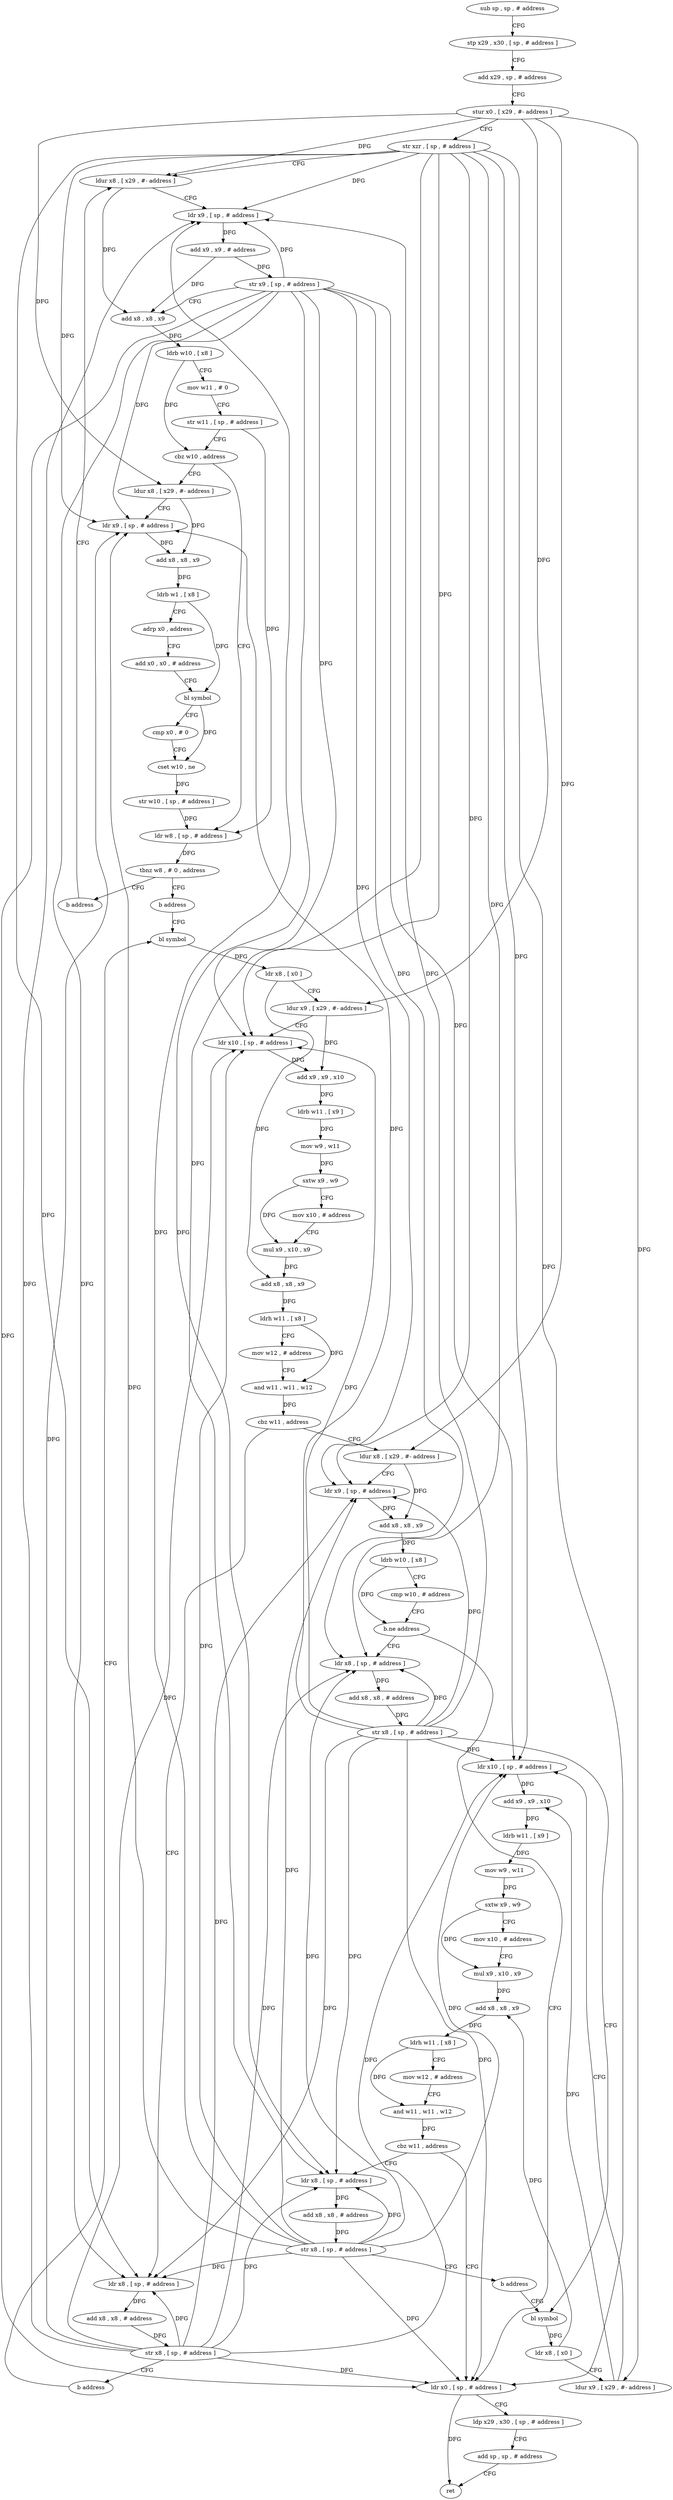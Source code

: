 digraph "func" {
"4256932" [label = "sub sp , sp , # address" ]
"4256936" [label = "stp x29 , x30 , [ sp , # address ]" ]
"4256940" [label = "add x29 , sp , # address" ]
"4256944" [label = "stur x0 , [ x29 , #- address ]" ]
"4256948" [label = "str xzr , [ sp , # address ]" ]
"4256952" [label = "ldur x8 , [ x29 , #- address ]" ]
"4257028" [label = "ldr w8 , [ sp , # address ]" ]
"4257032" [label = "tbnz w8 , # 0 , address" ]
"4257040" [label = "b address" ]
"4257036" [label = "b address" ]
"4256988" [label = "ldur x8 , [ x29 , #- address ]" ]
"4256992" [label = "ldr x9 , [ sp , # address ]" ]
"4256996" [label = "add x8 , x8 , x9" ]
"4257000" [label = "ldrb w1 , [ x8 ]" ]
"4257004" [label = "adrp x0 , address" ]
"4257008" [label = "add x0 , x0 , # address" ]
"4257012" [label = "bl symbol" ]
"4257016" [label = "cmp x0 , # 0" ]
"4257020" [label = "cset w10 , ne" ]
"4257024" [label = "str w10 , [ sp , # address ]" ]
"4257044" [label = "bl symbol" ]
"4256956" [label = "ldr x9 , [ sp , # address ]" ]
"4256960" [label = "add x9 , x9 , # address" ]
"4256964" [label = "str x9 , [ sp , # address ]" ]
"4256968" [label = "add x8 , x8 , x9" ]
"4256972" [label = "ldrb w10 , [ x8 ]" ]
"4256976" [label = "mov w11 , # 0" ]
"4256980" [label = "str w11 , [ sp , # address ]" ]
"4256984" [label = "cbz w10 , address" ]
"4257048" [label = "ldr x8 , [ x0 ]" ]
"4257052" [label = "ldur x9 , [ x29 , #- address ]" ]
"4257056" [label = "ldr x10 , [ sp , # address ]" ]
"4257060" [label = "add x9 , x9 , x10" ]
"4257064" [label = "ldrb w11 , [ x9 ]" ]
"4257068" [label = "mov w9 , w11" ]
"4257072" [label = "sxtw x9 , w9" ]
"4257076" [label = "mov x10 , # address" ]
"4257080" [label = "mul x9 , x10 , x9" ]
"4257084" [label = "add x8 , x8 , x9" ]
"4257088" [label = "ldrh w11 , [ x8 ]" ]
"4257092" [label = "mov w12 , # address" ]
"4257096" [label = "and w11 , w11 , w12" ]
"4257100" [label = "cbz w11 , address" ]
"4257120" [label = "ldur x8 , [ x29 , #- address ]" ]
"4257104" [label = "ldr x8 , [ sp , # address ]" ]
"4257124" [label = "ldr x9 , [ sp , # address ]" ]
"4257128" [label = "add x8 , x8 , x9" ]
"4257132" [label = "ldrb w10 , [ x8 ]" ]
"4257136" [label = "cmp w10 , # address" ]
"4257140" [label = "b.ne address" ]
"4257232" [label = "ldr x0 , [ sp , # address ]" ]
"4257144" [label = "ldr x8 , [ sp , # address ]" ]
"4257108" [label = "add x8 , x8 , # address" ]
"4257112" [label = "str x8 , [ sp , # address ]" ]
"4257116" [label = "b address" ]
"4257236" [label = "ldp x29 , x30 , [ sp , # address ]" ]
"4257240" [label = "add sp , sp , # address" ]
"4257244" [label = "ret" ]
"4257148" [label = "add x8 , x8 , # address" ]
"4257152" [label = "str x8 , [ sp , # address ]" ]
"4257156" [label = "bl symbol" ]
"4257216" [label = "ldr x8 , [ sp , # address ]" ]
"4257220" [label = "add x8 , x8 , # address" ]
"4257224" [label = "str x8 , [ sp , # address ]" ]
"4257228" [label = "b address" ]
"4257160" [label = "ldr x8 , [ x0 ]" ]
"4257164" [label = "ldur x9 , [ x29 , #- address ]" ]
"4257168" [label = "ldr x10 , [ sp , # address ]" ]
"4257172" [label = "add x9 , x9 , x10" ]
"4257176" [label = "ldrb w11 , [ x9 ]" ]
"4257180" [label = "mov w9 , w11" ]
"4257184" [label = "sxtw x9 , w9" ]
"4257188" [label = "mov x10 , # address" ]
"4257192" [label = "mul x9 , x10 , x9" ]
"4257196" [label = "add x8 , x8 , x9" ]
"4257200" [label = "ldrh w11 , [ x8 ]" ]
"4257204" [label = "mov w12 , # address" ]
"4257208" [label = "and w11 , w11 , w12" ]
"4257212" [label = "cbz w11 , address" ]
"4256932" -> "4256936" [ label = "CFG" ]
"4256936" -> "4256940" [ label = "CFG" ]
"4256940" -> "4256944" [ label = "CFG" ]
"4256944" -> "4256948" [ label = "CFG" ]
"4256944" -> "4256952" [ label = "DFG" ]
"4256944" -> "4256988" [ label = "DFG" ]
"4256944" -> "4257052" [ label = "DFG" ]
"4256944" -> "4257120" [ label = "DFG" ]
"4256944" -> "4257164" [ label = "DFG" ]
"4256948" -> "4256952" [ label = "CFG" ]
"4256948" -> "4256956" [ label = "DFG" ]
"4256948" -> "4256992" [ label = "DFG" ]
"4256948" -> "4257056" [ label = "DFG" ]
"4256948" -> "4257124" [ label = "DFG" ]
"4256948" -> "4257104" [ label = "DFG" ]
"4256948" -> "4257232" [ label = "DFG" ]
"4256948" -> "4257144" [ label = "DFG" ]
"4256948" -> "4257168" [ label = "DFG" ]
"4256948" -> "4257216" [ label = "DFG" ]
"4256952" -> "4256956" [ label = "CFG" ]
"4256952" -> "4256968" [ label = "DFG" ]
"4257028" -> "4257032" [ label = "DFG" ]
"4257032" -> "4257040" [ label = "CFG" ]
"4257032" -> "4257036" [ label = "CFG" ]
"4257040" -> "4256952" [ label = "CFG" ]
"4257036" -> "4257044" [ label = "CFG" ]
"4256988" -> "4256992" [ label = "CFG" ]
"4256988" -> "4256996" [ label = "DFG" ]
"4256992" -> "4256996" [ label = "DFG" ]
"4256996" -> "4257000" [ label = "DFG" ]
"4257000" -> "4257004" [ label = "CFG" ]
"4257000" -> "4257012" [ label = "DFG" ]
"4257004" -> "4257008" [ label = "CFG" ]
"4257008" -> "4257012" [ label = "CFG" ]
"4257012" -> "4257016" [ label = "CFG" ]
"4257012" -> "4257020" [ label = "DFG" ]
"4257016" -> "4257020" [ label = "CFG" ]
"4257020" -> "4257024" [ label = "DFG" ]
"4257024" -> "4257028" [ label = "DFG" ]
"4257044" -> "4257048" [ label = "DFG" ]
"4256956" -> "4256960" [ label = "DFG" ]
"4256960" -> "4256964" [ label = "DFG" ]
"4256960" -> "4256968" [ label = "DFG" ]
"4256964" -> "4256968" [ label = "CFG" ]
"4256964" -> "4256956" [ label = "DFG" ]
"4256964" -> "4256992" [ label = "DFG" ]
"4256964" -> "4257056" [ label = "DFG" ]
"4256964" -> "4257124" [ label = "DFG" ]
"4256964" -> "4257104" [ label = "DFG" ]
"4256964" -> "4257232" [ label = "DFG" ]
"4256964" -> "4257144" [ label = "DFG" ]
"4256964" -> "4257168" [ label = "DFG" ]
"4256964" -> "4257216" [ label = "DFG" ]
"4256968" -> "4256972" [ label = "DFG" ]
"4256972" -> "4256976" [ label = "CFG" ]
"4256972" -> "4256984" [ label = "DFG" ]
"4256976" -> "4256980" [ label = "CFG" ]
"4256980" -> "4256984" [ label = "CFG" ]
"4256980" -> "4257028" [ label = "DFG" ]
"4256984" -> "4257028" [ label = "CFG" ]
"4256984" -> "4256988" [ label = "CFG" ]
"4257048" -> "4257052" [ label = "CFG" ]
"4257048" -> "4257084" [ label = "DFG" ]
"4257052" -> "4257056" [ label = "CFG" ]
"4257052" -> "4257060" [ label = "DFG" ]
"4257056" -> "4257060" [ label = "DFG" ]
"4257060" -> "4257064" [ label = "DFG" ]
"4257064" -> "4257068" [ label = "DFG" ]
"4257068" -> "4257072" [ label = "DFG" ]
"4257072" -> "4257076" [ label = "CFG" ]
"4257072" -> "4257080" [ label = "DFG" ]
"4257076" -> "4257080" [ label = "CFG" ]
"4257080" -> "4257084" [ label = "DFG" ]
"4257084" -> "4257088" [ label = "DFG" ]
"4257088" -> "4257092" [ label = "CFG" ]
"4257088" -> "4257096" [ label = "DFG" ]
"4257092" -> "4257096" [ label = "CFG" ]
"4257096" -> "4257100" [ label = "DFG" ]
"4257100" -> "4257120" [ label = "CFG" ]
"4257100" -> "4257104" [ label = "CFG" ]
"4257120" -> "4257124" [ label = "CFG" ]
"4257120" -> "4257128" [ label = "DFG" ]
"4257104" -> "4257108" [ label = "DFG" ]
"4257124" -> "4257128" [ label = "DFG" ]
"4257128" -> "4257132" [ label = "DFG" ]
"4257132" -> "4257136" [ label = "CFG" ]
"4257132" -> "4257140" [ label = "DFG" ]
"4257136" -> "4257140" [ label = "CFG" ]
"4257140" -> "4257232" [ label = "CFG" ]
"4257140" -> "4257144" [ label = "CFG" ]
"4257232" -> "4257236" [ label = "CFG" ]
"4257232" -> "4257244" [ label = "DFG" ]
"4257144" -> "4257148" [ label = "DFG" ]
"4257108" -> "4257112" [ label = "DFG" ]
"4257112" -> "4257116" [ label = "CFG" ]
"4257112" -> "4256956" [ label = "DFG" ]
"4257112" -> "4256992" [ label = "DFG" ]
"4257112" -> "4257056" [ label = "DFG" ]
"4257112" -> "4257124" [ label = "DFG" ]
"4257112" -> "4257104" [ label = "DFG" ]
"4257112" -> "4257232" [ label = "DFG" ]
"4257112" -> "4257144" [ label = "DFG" ]
"4257112" -> "4257168" [ label = "DFG" ]
"4257112" -> "4257216" [ label = "DFG" ]
"4257116" -> "4257044" [ label = "CFG" ]
"4257236" -> "4257240" [ label = "CFG" ]
"4257240" -> "4257244" [ label = "CFG" ]
"4257148" -> "4257152" [ label = "DFG" ]
"4257152" -> "4257156" [ label = "CFG" ]
"4257152" -> "4256956" [ label = "DFG" ]
"4257152" -> "4256992" [ label = "DFG" ]
"4257152" -> "4257056" [ label = "DFG" ]
"4257152" -> "4257124" [ label = "DFG" ]
"4257152" -> "4257104" [ label = "DFG" ]
"4257152" -> "4257232" [ label = "DFG" ]
"4257152" -> "4257144" [ label = "DFG" ]
"4257152" -> "4257168" [ label = "DFG" ]
"4257152" -> "4257216" [ label = "DFG" ]
"4257156" -> "4257160" [ label = "DFG" ]
"4257216" -> "4257220" [ label = "DFG" ]
"4257220" -> "4257224" [ label = "DFG" ]
"4257224" -> "4257228" [ label = "CFG" ]
"4257224" -> "4256956" [ label = "DFG" ]
"4257224" -> "4256992" [ label = "DFG" ]
"4257224" -> "4257056" [ label = "DFG" ]
"4257224" -> "4257124" [ label = "DFG" ]
"4257224" -> "4257104" [ label = "DFG" ]
"4257224" -> "4257232" [ label = "DFG" ]
"4257224" -> "4257144" [ label = "DFG" ]
"4257224" -> "4257168" [ label = "DFG" ]
"4257224" -> "4257216" [ label = "DFG" ]
"4257228" -> "4257156" [ label = "CFG" ]
"4257160" -> "4257164" [ label = "CFG" ]
"4257160" -> "4257196" [ label = "DFG" ]
"4257164" -> "4257168" [ label = "CFG" ]
"4257164" -> "4257172" [ label = "DFG" ]
"4257168" -> "4257172" [ label = "DFG" ]
"4257172" -> "4257176" [ label = "DFG" ]
"4257176" -> "4257180" [ label = "DFG" ]
"4257180" -> "4257184" [ label = "DFG" ]
"4257184" -> "4257188" [ label = "CFG" ]
"4257184" -> "4257192" [ label = "DFG" ]
"4257188" -> "4257192" [ label = "CFG" ]
"4257192" -> "4257196" [ label = "DFG" ]
"4257196" -> "4257200" [ label = "DFG" ]
"4257200" -> "4257204" [ label = "CFG" ]
"4257200" -> "4257208" [ label = "DFG" ]
"4257204" -> "4257208" [ label = "CFG" ]
"4257208" -> "4257212" [ label = "DFG" ]
"4257212" -> "4257232" [ label = "CFG" ]
"4257212" -> "4257216" [ label = "CFG" ]
}

